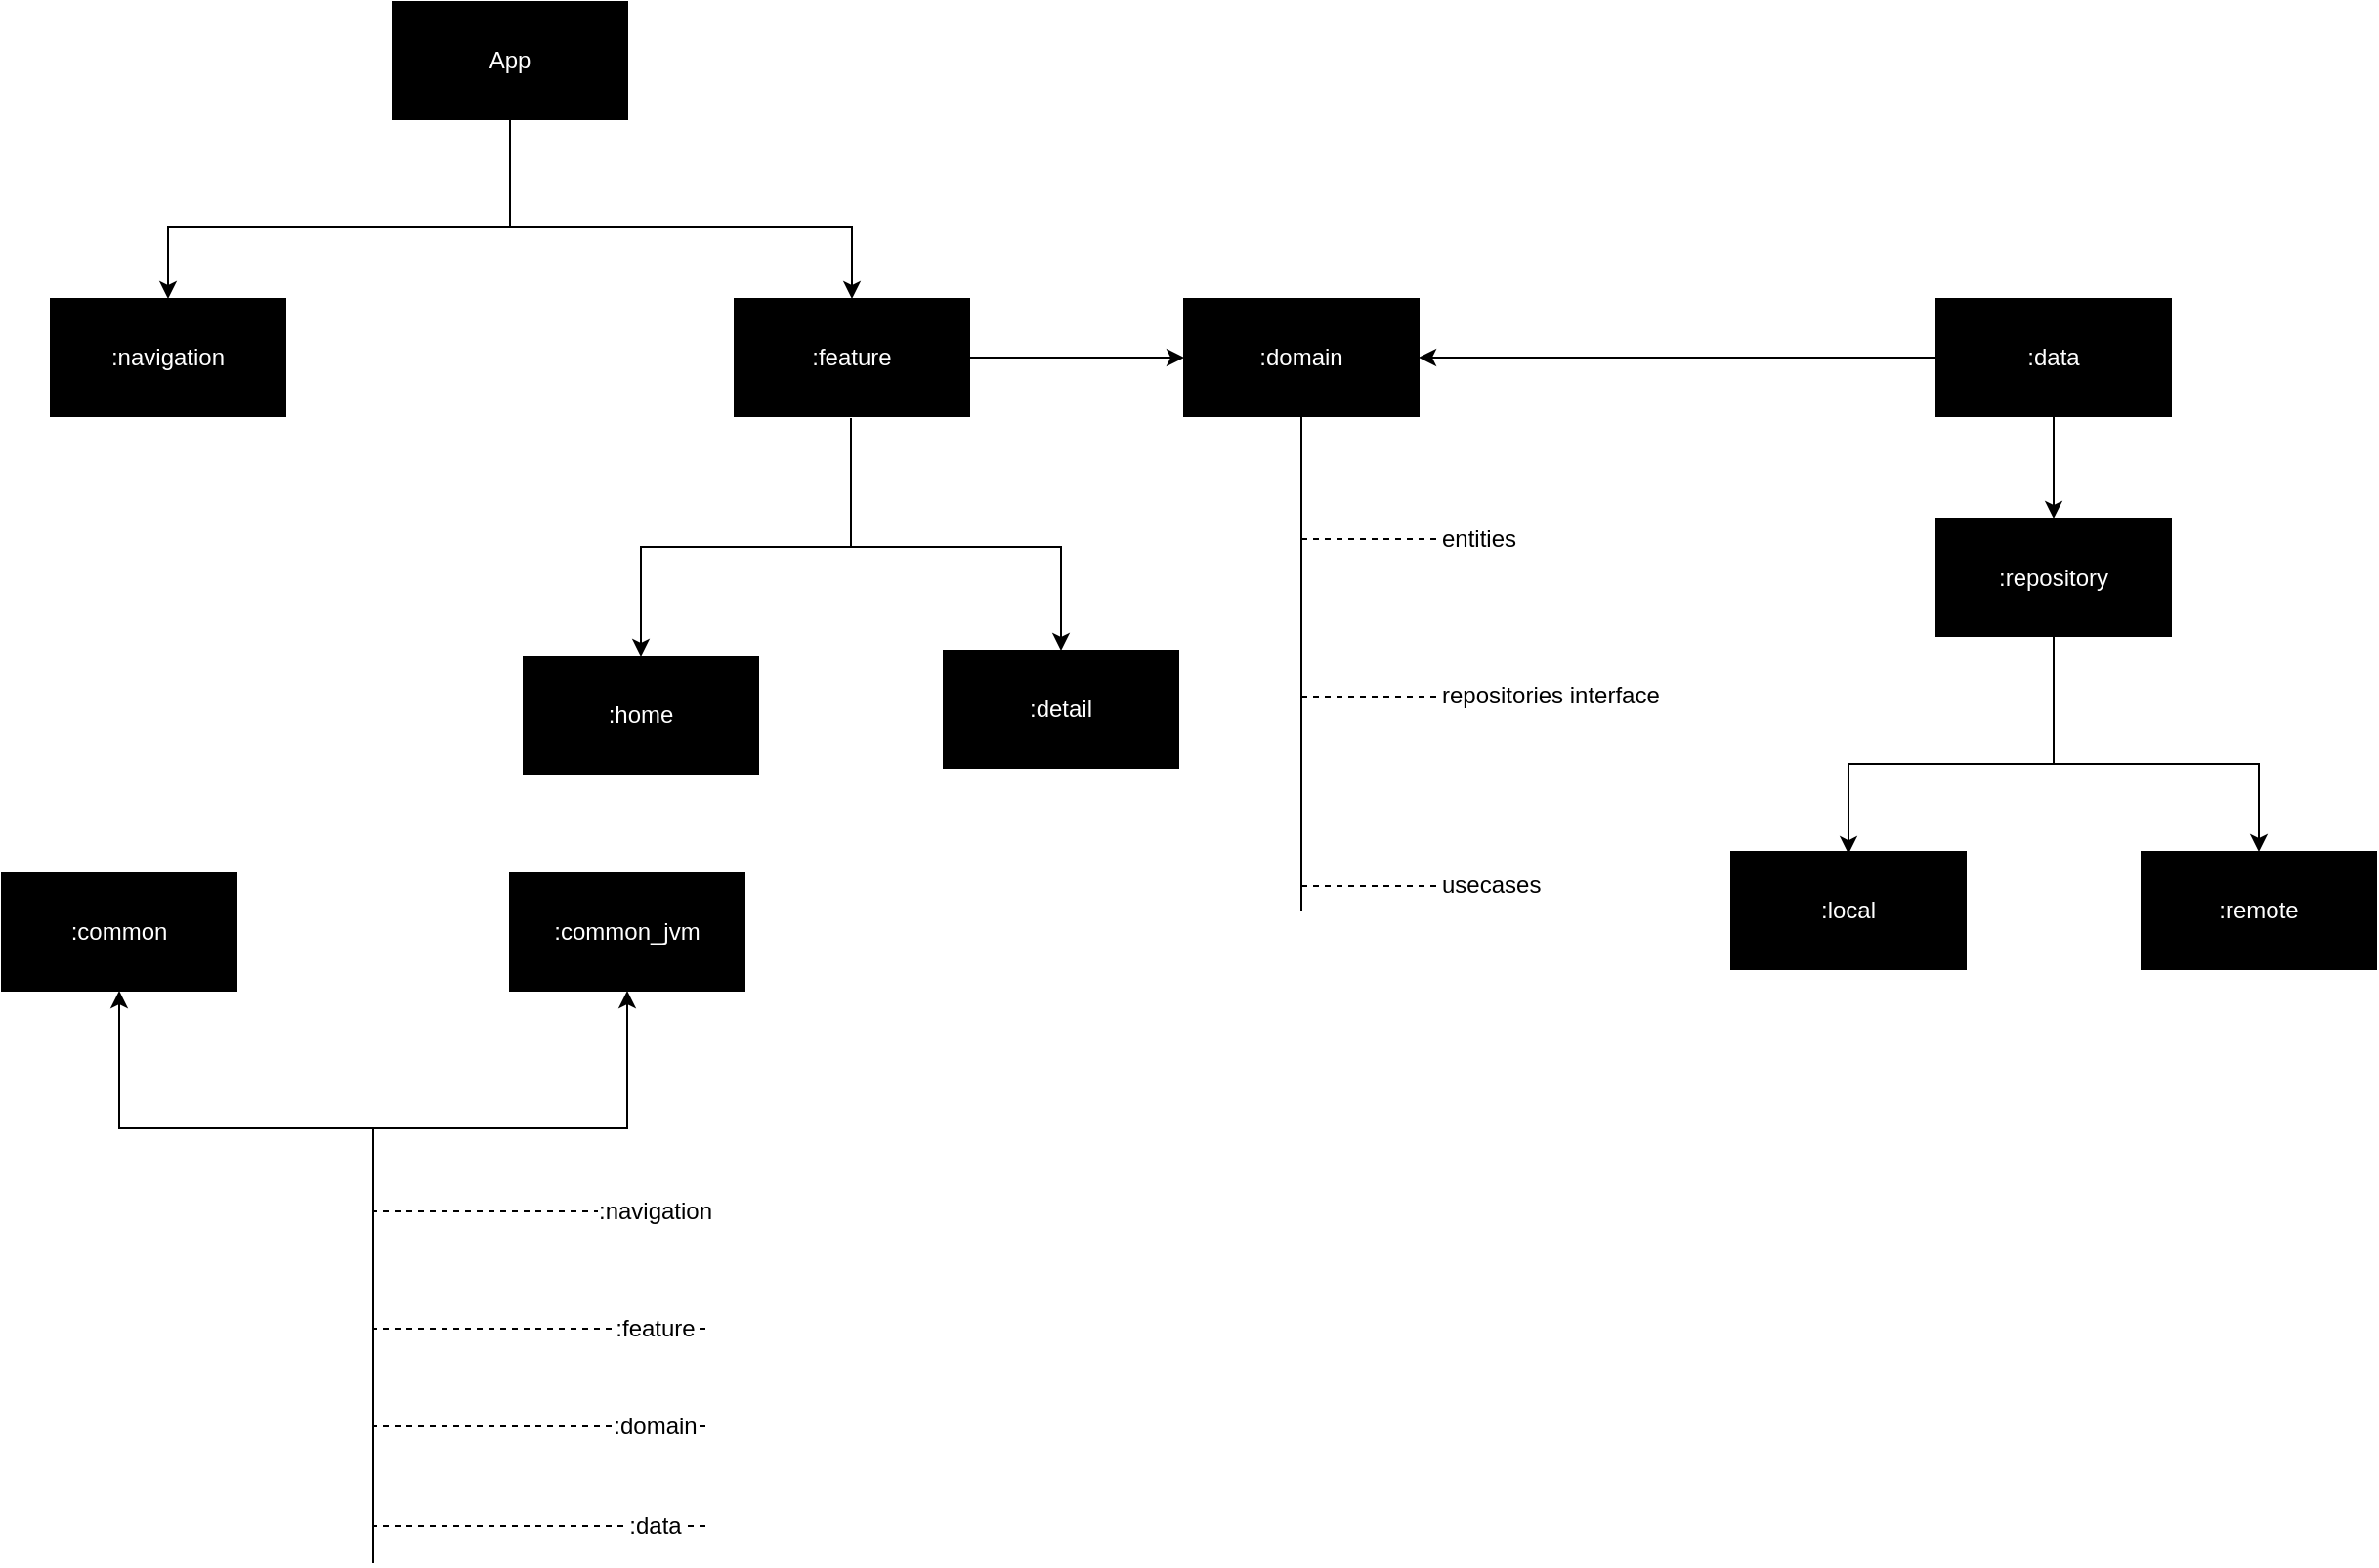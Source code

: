 <mxfile pages="1" version="11.2.9" type="github"><diagram id="CtucZfAdRYtVROuUXnFY" name="Page-1"><mxGraphModel dx="2258" dy="748" grid="1" gridSize="10" guides="1" tooltips="1" connect="1" arrows="1" fold="1" page="1" pageScale="1" pageWidth="850" pageHeight="1100" math="0" shadow="0"><root><mxCell id="0"/><mxCell id="1" parent="0"/><mxCell id="gM3ThFiR6yKOszGdhnoM-38" value="" style="edgeStyle=orthogonalEdgeStyle;rounded=0;orthogonalLoop=1;jettySize=auto;html=1;endArrow=classic;endFill=1;entryX=0;entryY=0.5;entryDx=0;entryDy=0;" edge="1" parent="1" source="gM3ThFiR6yKOszGdhnoM-2" target="gM3ThFiR6yKOszGdhnoM-12"><mxGeometry relative="1" as="geometry"><mxPoint x="120" y="207" as="targetPoint"/></mxGeometry></mxCell><mxCell id="gM3ThFiR6yKOszGdhnoM-2" value="&lt;font color=&quot;#ffffff&quot;&gt;:feature&lt;/font&gt;" style="rounded=0;whiteSpace=wrap;html=1;fillColor=#000000;" vertex="1" parent="1"><mxGeometry x="-80" y="177" width="120" height="60" as="geometry"/></mxCell><mxCell id="gM3ThFiR6yKOszGdhnoM-29" value="" style="edgeStyle=orthogonalEdgeStyle;rounded=0;orthogonalLoop=1;jettySize=auto;html=1;endArrow=classic;endFill=1;" edge="1" parent="1" source="gM3ThFiR6yKOszGdhnoM-3" target="gM3ThFiR6yKOszGdhnoM-10"><mxGeometry relative="1" as="geometry"/></mxCell><mxCell id="gM3ThFiR6yKOszGdhnoM-36" value="" style="edgeStyle=orthogonalEdgeStyle;rounded=0;orthogonalLoop=1;jettySize=auto;html=1;endArrow=classic;endFill=1;entryX=1;entryY=0.5;entryDx=0;entryDy=0;" edge="1" parent="1" source="gM3ThFiR6yKOszGdhnoM-3" target="gM3ThFiR6yKOszGdhnoM-12"><mxGeometry relative="1" as="geometry"><mxPoint x="455" y="200" as="targetPoint"/></mxGeometry></mxCell><mxCell id="gM3ThFiR6yKOszGdhnoM-3" value="&lt;font color=&quot;#ffffff&quot;&gt;:data&lt;/font&gt;" style="rounded=0;whiteSpace=wrap;html=1;fillColor=#000000;" vertex="1" parent="1"><mxGeometry x="535" y="177" width="120" height="60" as="geometry"/></mxCell><mxCell id="gM3ThFiR6yKOszGdhnoM-4" value="&lt;font color=&quot;#ffffff&quot;&gt;:navigation&lt;/font&gt;" style="rounded=0;whiteSpace=wrap;html=1;fillColor=#000000;" vertex="1" parent="1"><mxGeometry x="-430" y="177" width="120" height="60" as="geometry"/></mxCell><mxCell id="gM3ThFiR6yKOszGdhnoM-6" value="&lt;font color=&quot;#ffffff&quot;&gt;:home&lt;/font&gt;" style="rounded=0;whiteSpace=wrap;html=1;fillColor=#000000;" vertex="1" parent="1"><mxGeometry x="-188" y="360" width="120" height="60" as="geometry"/></mxCell><mxCell id="gM3ThFiR6yKOszGdhnoM-7" value="&lt;font color=&quot;#ffffff&quot;&gt;:detail&lt;/font&gt;" style="rounded=0;whiteSpace=wrap;html=1;fillColor=#000000;" vertex="1" parent="1"><mxGeometry x="27" y="357" width="120" height="60" as="geometry"/></mxCell><mxCell id="gM3ThFiR6yKOszGdhnoM-8" value="&lt;font color=&quot;#ffffff&quot;&gt;:remote&lt;/font&gt;" style="rounded=0;whiteSpace=wrap;html=1;fillColor=#000000;" vertex="1" parent="1"><mxGeometry x="640" y="460" width="120" height="60" as="geometry"/></mxCell><mxCell id="gM3ThFiR6yKOszGdhnoM-9" value="&lt;font color=&quot;#ffffff&quot;&gt;:local&lt;/font&gt;" style="rounded=0;whiteSpace=wrap;html=1;fillColor=#000000;" vertex="1" parent="1"><mxGeometry x="430" y="460" width="120" height="60" as="geometry"/></mxCell><mxCell id="gM3ThFiR6yKOszGdhnoM-10" value="&lt;font color=&quot;#ffffff&quot;&gt;:repository&lt;/font&gt;" style="rounded=0;whiteSpace=wrap;html=1;fillColor=#000000;" vertex="1" parent="1"><mxGeometry x="535" y="289.5" width="120" height="60" as="geometry"/></mxCell><mxCell id="gM3ThFiR6yKOszGdhnoM-12" value="&lt;font color=&quot;#ffffff&quot;&gt;:domain&lt;/font&gt;" style="rounded=0;whiteSpace=wrap;html=1;fillColor=#000000;" vertex="1" parent="1"><mxGeometry x="150" y="177" width="120" height="60" as="geometry"/></mxCell><mxCell id="gM3ThFiR6yKOszGdhnoM-15" value="" style="endArrow=classic;html=1;exitX=1;exitY=1;exitDx=0;exitDy=0;exitPerimeter=0;entryX=0.5;entryY=0;entryDx=0;entryDy=0;" edge="1" parent="1" source="gM3ThFiR6yKOszGdhnoM-13" target="gM3ThFiR6yKOszGdhnoM-4"><mxGeometry width="50" height="50" relative="1" as="geometry"><mxPoint x="-50" y="560" as="sourcePoint"/><mxPoint y="510" as="targetPoint"/></mxGeometry></mxCell><mxCell id="gM3ThFiR6yKOszGdhnoM-19" value="" style="endArrow=none;html=1;entryX=0.5;entryY=1;entryDx=0;entryDy=0;" edge="1" parent="1" target="gM3ThFiR6yKOszGdhnoM-12"><mxGeometry width="50" height="50" relative="1" as="geometry"><mxPoint x="210" y="490" as="sourcePoint"/><mxPoint x="220" y="332" as="targetPoint"/></mxGeometry></mxCell><mxCell id="gM3ThFiR6yKOszGdhnoM-22" value="" style="group" vertex="1" connectable="0" parent="1"><mxGeometry x="210" y="289.5" width="120" height="20" as="geometry"/></mxCell><mxCell id="gM3ThFiR6yKOszGdhnoM-20" value="" style="endArrow=none;dashed=1;html=1;" edge="1" parent="gM3ThFiR6yKOszGdhnoM-22"><mxGeometry width="50" height="50" relative="1" as="geometry"><mxPoint y="10.5" as="sourcePoint"/><mxPoint x="70" y="10.5" as="targetPoint"/></mxGeometry></mxCell><mxCell id="gM3ThFiR6yKOszGdhnoM-21" value="entities" style="text;html=1;resizable=0;points=[];autosize=1;align=left;verticalAlign=top;spacingTop=-4;" vertex="1" parent="gM3ThFiR6yKOszGdhnoM-22"><mxGeometry x="70" width="50" height="20" as="geometry"/></mxCell><mxCell id="gM3ThFiR6yKOszGdhnoM-23" value="" style="group" vertex="1" connectable="0" parent="1"><mxGeometry x="210" y="370" width="200" height="20" as="geometry"/></mxCell><mxCell id="gM3ThFiR6yKOszGdhnoM-24" value="" style="endArrow=none;dashed=1;html=1;" edge="1" parent="gM3ThFiR6yKOszGdhnoM-23"><mxGeometry width="50" height="50" relative="1" as="geometry"><mxPoint y="10.5" as="sourcePoint"/><mxPoint x="70" y="10.5" as="targetPoint"/></mxGeometry></mxCell><mxCell id="gM3ThFiR6yKOszGdhnoM-25" value="repositories interface" style="text;html=1;resizable=0;points=[];autosize=1;align=left;verticalAlign=top;spacingTop=-4;" vertex="1" parent="gM3ThFiR6yKOszGdhnoM-23"><mxGeometry x="70" width="130" height="20" as="geometry"/></mxCell><mxCell id="gM3ThFiR6yKOszGdhnoM-26" value="" style="group" vertex="1" connectable="0" parent="1"><mxGeometry x="210" y="467" width="140" height="20" as="geometry"/></mxCell><mxCell id="gM3ThFiR6yKOszGdhnoM-27" value="" style="endArrow=none;dashed=1;html=1;" edge="1" parent="gM3ThFiR6yKOszGdhnoM-26"><mxGeometry width="50" height="50" relative="1" as="geometry"><mxPoint y="10.5" as="sourcePoint"/><mxPoint x="70" y="10.5" as="targetPoint"/></mxGeometry></mxCell><mxCell id="gM3ThFiR6yKOszGdhnoM-28" value="usecases" style="text;html=1;resizable=0;points=[];autosize=1;align=left;verticalAlign=top;spacingTop=-4;" vertex="1" parent="gM3ThFiR6yKOszGdhnoM-26"><mxGeometry x="70" width="70" height="20" as="geometry"/></mxCell><mxCell id="gM3ThFiR6yKOszGdhnoM-30" value="" style="strokeWidth=1;html=1;shape=mxgraph.flowchart.annotation_2;align=left;pointerEvents=1;direction=south;" vertex="1" parent="1"><mxGeometry x="490" y="410" width="210" height="10" as="geometry"/></mxCell><mxCell id="gM3ThFiR6yKOszGdhnoM-31" value="" style="endArrow=classic;html=1;exitX=1;exitY=1;exitDx=0;exitDy=0;exitPerimeter=0;entryX=0.5;entryY=0.017;entryDx=0;entryDy=0;entryPerimeter=0;" edge="1" parent="1" source="gM3ThFiR6yKOszGdhnoM-30" target="gM3ThFiR6yKOszGdhnoM-9"><mxGeometry width="50" height="50" relative="1" as="geometry"><mxPoint x="470" y="445" as="sourcePoint"/><mxPoint x="520" y="395" as="targetPoint"/></mxGeometry></mxCell><mxCell id="gM3ThFiR6yKOszGdhnoM-32" value="" style="endArrow=classic;html=1;exitX=1;exitY=0;exitDx=0;exitDy=0;exitPerimeter=0;entryX=0.5;entryY=0;entryDx=0;entryDy=0;" edge="1" parent="1" source="gM3ThFiR6yKOszGdhnoM-30" target="gM3ThFiR6yKOszGdhnoM-8"><mxGeometry width="50" height="50" relative="1" as="geometry"><mxPoint x="500" y="430" as="sourcePoint"/><mxPoint x="500" y="471.02" as="targetPoint"/></mxGeometry></mxCell><mxCell id="gM3ThFiR6yKOszGdhnoM-34" value="" style="endArrow=none;html=1;exitX=0;exitY=0.5;exitDx=0;exitDy=0;exitPerimeter=0;entryX=0.5;entryY=1;entryDx=0;entryDy=0;" edge="1" parent="1" source="gM3ThFiR6yKOszGdhnoM-30" target="gM3ThFiR6yKOszGdhnoM-10"><mxGeometry width="50" height="50" relative="1" as="geometry"><mxPoint x="535" y="399.5" as="sourcePoint"/><mxPoint x="585" y="349.5" as="targetPoint"/></mxGeometry></mxCell><mxCell id="gM3ThFiR6yKOszGdhnoM-39" value="" style="strokeWidth=1;html=1;shape=mxgraph.flowchart.annotation_2;align=left;pointerEvents=1;direction=south;" vertex="1" parent="1"><mxGeometry x="-128" y="299" width="215" height="10" as="geometry"/></mxCell><mxCell id="gM3ThFiR6yKOszGdhnoM-40" value="" style="endArrow=classic;html=1;exitX=1;exitY=1;exitDx=0;exitDy=0;exitPerimeter=0;entryX=0.5;entryY=0;entryDx=0;entryDy=0;" edge="1" parent="1" source="gM3ThFiR6yKOszGdhnoM-39" target="gM3ThFiR6yKOszGdhnoM-6"><mxGeometry width="50" height="50" relative="1" as="geometry"><mxPoint x="-145.5" y="333.5" as="sourcePoint"/><mxPoint x="-125.5" y="349.52" as="targetPoint"/></mxGeometry></mxCell><mxCell id="gM3ThFiR6yKOszGdhnoM-41" value="" style="endArrow=classic;html=1;exitX=1;exitY=0;exitDx=0;exitDy=0;exitPerimeter=0;entryX=0.5;entryY=0;entryDx=0;entryDy=0;" edge="1" parent="1" source="gM3ThFiR6yKOszGdhnoM-39" target="gM3ThFiR6yKOszGdhnoM-7"><mxGeometry width="50" height="50" relative="1" as="geometry"><mxPoint x="-115.5" y="318.5" as="sourcePoint"/><mxPoint x="84.5" y="348.5" as="targetPoint"/></mxGeometry></mxCell><mxCell id="gM3ThFiR6yKOszGdhnoM-42" value="" style="endArrow=none;html=1;exitX=0;exitY=0.5;exitDx=0;exitDy=0;exitPerimeter=0;entryX=0.5;entryY=1;entryDx=0;entryDy=0;" edge="1" parent="1" source="gM3ThFiR6yKOszGdhnoM-39"><mxGeometry width="50" height="50" relative="1" as="geometry"><mxPoint x="-80.5" y="288" as="sourcePoint"/><mxPoint x="-20.5" y="238" as="targetPoint"/></mxGeometry></mxCell><mxCell id="gM3ThFiR6yKOszGdhnoM-16" value="" style="endArrow=classic;html=1;exitX=1;exitY=1;exitDx=0;exitDy=0;exitPerimeter=0;entryX=0.5;entryY=0;entryDx=0;entryDy=0;" edge="1" parent="1" target="gM3ThFiR6yKOszGdhnoM-2"><mxGeometry width="50" height="50" relative="1" as="geometry"><mxPoint x="-20" y="140" as="sourcePoint"/><mxPoint x="-20" y="167" as="targetPoint"/></mxGeometry></mxCell><mxCell id="gM3ThFiR6yKOszGdhnoM-1" value="&lt;font color=&quot;#ffffff&quot;&gt;App&lt;/font&gt;" style="rounded=0;whiteSpace=wrap;html=1;fillColor=#000000;" vertex="1" parent="1"><mxGeometry x="-255" y="25" width="120" height="60" as="geometry"/></mxCell><mxCell id="gM3ThFiR6yKOszGdhnoM-13" value="" style="strokeWidth=1;html=1;shape=mxgraph.flowchart.annotation_2;align=left;pointerEvents=1;direction=south;" vertex="1" parent="1"><mxGeometry x="-370" y="135" width="350" height="10" as="geometry"/></mxCell><mxCell id="gM3ThFiR6yKOszGdhnoM-14" value="" style="edgeStyle=orthogonalEdgeStyle;rounded=0;orthogonalLoop=1;jettySize=auto;html=1;endArrow=none;endFill=0;" edge="1" parent="1" source="gM3ThFiR6yKOszGdhnoM-13" target="gM3ThFiR6yKOszGdhnoM-1"><mxGeometry relative="1" as="geometry"/></mxCell><mxCell id="gM3ThFiR6yKOszGdhnoM-73" value="" style="group;fillColor=none;strokeColor=none;" vertex="1" connectable="0" parent="1"><mxGeometry x="-455" y="471" width="370" height="353" as="geometry"/></mxCell><mxCell id="gM3ThFiR6yKOszGdhnoM-72" value="" style="group;fillColor=none;fontColor=#000000;strokeColor=none;" vertex="1" connectable="0" parent="gM3ThFiR6yKOszGdhnoM-73"><mxGeometry width="370" height="353" as="geometry"/></mxCell><mxCell id="gM3ThFiR6yKOszGdhnoM-11" value="&lt;font color=&quot;#ffffff&quot;&gt;:common_jvm&lt;/font&gt;" style="rounded=0;whiteSpace=wrap;html=1;fillColor=#000000;" vertex="1" parent="gM3ThFiR6yKOszGdhnoM-72"><mxGeometry x="260" width="120" height="60" as="geometry"/></mxCell><mxCell id="gM3ThFiR6yKOszGdhnoM-5" value="&lt;font color=&quot;#ffffff&quot;&gt;:common&lt;/font&gt;" style="rounded=0;whiteSpace=wrap;html=1;fillColor=#000000;" vertex="1" parent="gM3ThFiR6yKOszGdhnoM-72"><mxGeometry width="120" height="60" as="geometry"/></mxCell><mxCell id="gM3ThFiR6yKOszGdhnoM-57" value="" style="endArrow=none;html=1;exitX=0;exitY=0.5;exitDx=0;exitDy=0;exitPerimeter=0;" edge="1" parent="gM3ThFiR6yKOszGdhnoM-72" source="gM3ThFiR6yKOszGdhnoM-54"><mxGeometry width="50" height="50" relative="1" as="geometry"><mxPoint x="330" y="153" as="sourcePoint"/><mxPoint x="190" y="353" as="targetPoint"/></mxGeometry></mxCell><mxCell id="gM3ThFiR6yKOszGdhnoM-64" value="" style="endArrow=none;dashed=1;html=1;" edge="1" parent="gM3ThFiR6yKOszGdhnoM-72"><mxGeometry width="50" height="50" relative="1" as="geometry"><mxPoint x="360" y="173" as="sourcePoint"/><mxPoint x="190" y="173" as="targetPoint"/></mxGeometry></mxCell><mxCell id="gM3ThFiR6yKOszGdhnoM-65" value=":navigation" style="text;html=1;resizable=0;points=[];align=center;verticalAlign=middle;labelBackgroundColor=#ffffff;" vertex="1" connectable="0" parent="gM3ThFiR6yKOszGdhnoM-64"><mxGeometry x="-0.691" relative="1" as="geometry"><mxPoint as="offset"/></mxGeometry></mxCell><mxCell id="gM3ThFiR6yKOszGdhnoM-66" value="" style="endArrow=none;dashed=1;html=1;" edge="1" parent="gM3ThFiR6yKOszGdhnoM-72"><mxGeometry width="50" height="50" relative="1" as="geometry"><mxPoint x="360" y="233" as="sourcePoint"/><mxPoint x="190" y="233" as="targetPoint"/></mxGeometry></mxCell><mxCell id="gM3ThFiR6yKOszGdhnoM-67" value=":feature" style="text;html=1;resizable=0;points=[];align=center;verticalAlign=middle;labelBackgroundColor=#ffffff;" vertex="1" connectable="0" parent="gM3ThFiR6yKOszGdhnoM-66"><mxGeometry x="-0.691" relative="1" as="geometry"><mxPoint as="offset"/></mxGeometry></mxCell><mxCell id="gM3ThFiR6yKOszGdhnoM-68" value="" style="endArrow=none;dashed=1;html=1;" edge="1" parent="gM3ThFiR6yKOszGdhnoM-72"><mxGeometry width="50" height="50" relative="1" as="geometry"><mxPoint x="360" y="283" as="sourcePoint"/><mxPoint x="190" y="283" as="targetPoint"/></mxGeometry></mxCell><mxCell id="gM3ThFiR6yKOszGdhnoM-69" value=":domain" style="text;html=1;resizable=0;points=[];align=center;verticalAlign=middle;labelBackgroundColor=#ffffff;" vertex="1" connectable="0" parent="gM3ThFiR6yKOszGdhnoM-68"><mxGeometry x="-0.691" relative="1" as="geometry"><mxPoint as="offset"/></mxGeometry></mxCell><mxCell id="gM3ThFiR6yKOszGdhnoM-70" value="" style="endArrow=none;dashed=1;html=1;" edge="1" parent="gM3ThFiR6yKOszGdhnoM-72"><mxGeometry width="50" height="50" relative="1" as="geometry"><mxPoint x="360" y="334" as="sourcePoint"/><mxPoint x="190" y="334" as="targetPoint"/></mxGeometry></mxCell><mxCell id="gM3ThFiR6yKOszGdhnoM-71" value=":data" style="text;html=1;resizable=0;points=[];align=center;verticalAlign=middle;labelBackgroundColor=#ffffff;" vertex="1" connectable="0" parent="gM3ThFiR6yKOszGdhnoM-70"><mxGeometry x="-0.691" relative="1" as="geometry"><mxPoint as="offset"/></mxGeometry></mxCell><mxCell id="gM3ThFiR6yKOszGdhnoM-77" value="" style="endArrow=classic;html=1;fontColor=#FFFFFF;entryX=0.5;entryY=1;entryDx=0;entryDy=0;exitX=1;exitY=0;exitDx=0;exitDy=0;exitPerimeter=0;" edge="1" parent="gM3ThFiR6yKOszGdhnoM-72" source="gM3ThFiR6yKOszGdhnoM-54" target="gM3ThFiR6yKOszGdhnoM-5"><mxGeometry width="50" height="50" relative="1" as="geometry"><mxPoint x="60" y="159" as="sourcePoint"/><mxPoint x="80" y="89" as="targetPoint"/></mxGeometry></mxCell><mxCell id="gM3ThFiR6yKOszGdhnoM-78" value="" style="endArrow=classic;html=1;fontColor=#FFFFFF;exitX=1;exitY=1;exitDx=0;exitDy=0;exitPerimeter=0;" edge="1" parent="gM3ThFiR6yKOszGdhnoM-72" source="gM3ThFiR6yKOszGdhnoM-54" target="gM3ThFiR6yKOszGdhnoM-11"><mxGeometry width="50" height="50" relative="1" as="geometry"><mxPoint x="319.5" y="161.5" as="sourcePoint"/><mxPoint x="319.5" y="62.5" as="targetPoint"/></mxGeometry></mxCell><mxCell id="gM3ThFiR6yKOszGdhnoM-54" value="" style="strokeWidth=1;html=1;shape=mxgraph.flowchart.annotation_2;align=left;pointerEvents=1;direction=north;" vertex="1" parent="gM3ThFiR6yKOszGdhnoM-72"><mxGeometry x="60" y="129" width="260" height="3" as="geometry"/></mxCell></root></mxGraphModel></diagram></mxfile>